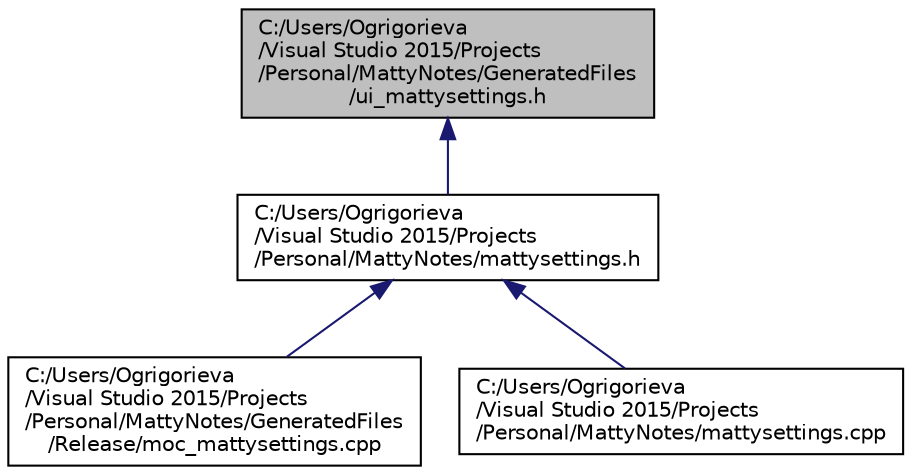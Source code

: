 digraph "C:/Users/Ogrigorieva/Visual Studio 2015/Projects/Personal/MattyNotes/GeneratedFiles/ui_mattysettings.h"
{
  edge [fontname="Helvetica",fontsize="10",labelfontname="Helvetica",labelfontsize="10"];
  node [fontname="Helvetica",fontsize="10",shape=record];
  Node8 [label="C:/Users/Ogrigorieva\l/Visual Studio 2015/Projects\l/Personal/MattyNotes/GeneratedFiles\l/ui_mattysettings.h",height=0.2,width=0.4,color="black", fillcolor="grey75", style="filled", fontcolor="black"];
  Node8 -> Node9 [dir="back",color="midnightblue",fontsize="10",style="solid",fontname="Helvetica"];
  Node9 [label="C:/Users/Ogrigorieva\l/Visual Studio 2015/Projects\l/Personal/MattyNotes/mattysettings.h",height=0.2,width=0.4,color="black", fillcolor="white", style="filled",URL="$mattysettings_8h.html"];
  Node9 -> Node10 [dir="back",color="midnightblue",fontsize="10",style="solid",fontname="Helvetica"];
  Node10 [label="C:/Users/Ogrigorieva\l/Visual Studio 2015/Projects\l/Personal/MattyNotes/GeneratedFiles\l/Release/moc_mattysettings.cpp",height=0.2,width=0.4,color="black", fillcolor="white", style="filled",URL="$moc__mattysettings_8cpp.html"];
  Node9 -> Node11 [dir="back",color="midnightblue",fontsize="10",style="solid",fontname="Helvetica"];
  Node11 [label="C:/Users/Ogrigorieva\l/Visual Studio 2015/Projects\l/Personal/MattyNotes/mattysettings.cpp",height=0.2,width=0.4,color="black", fillcolor="white", style="filled",URL="$mattysettings_8cpp.html"];
}
